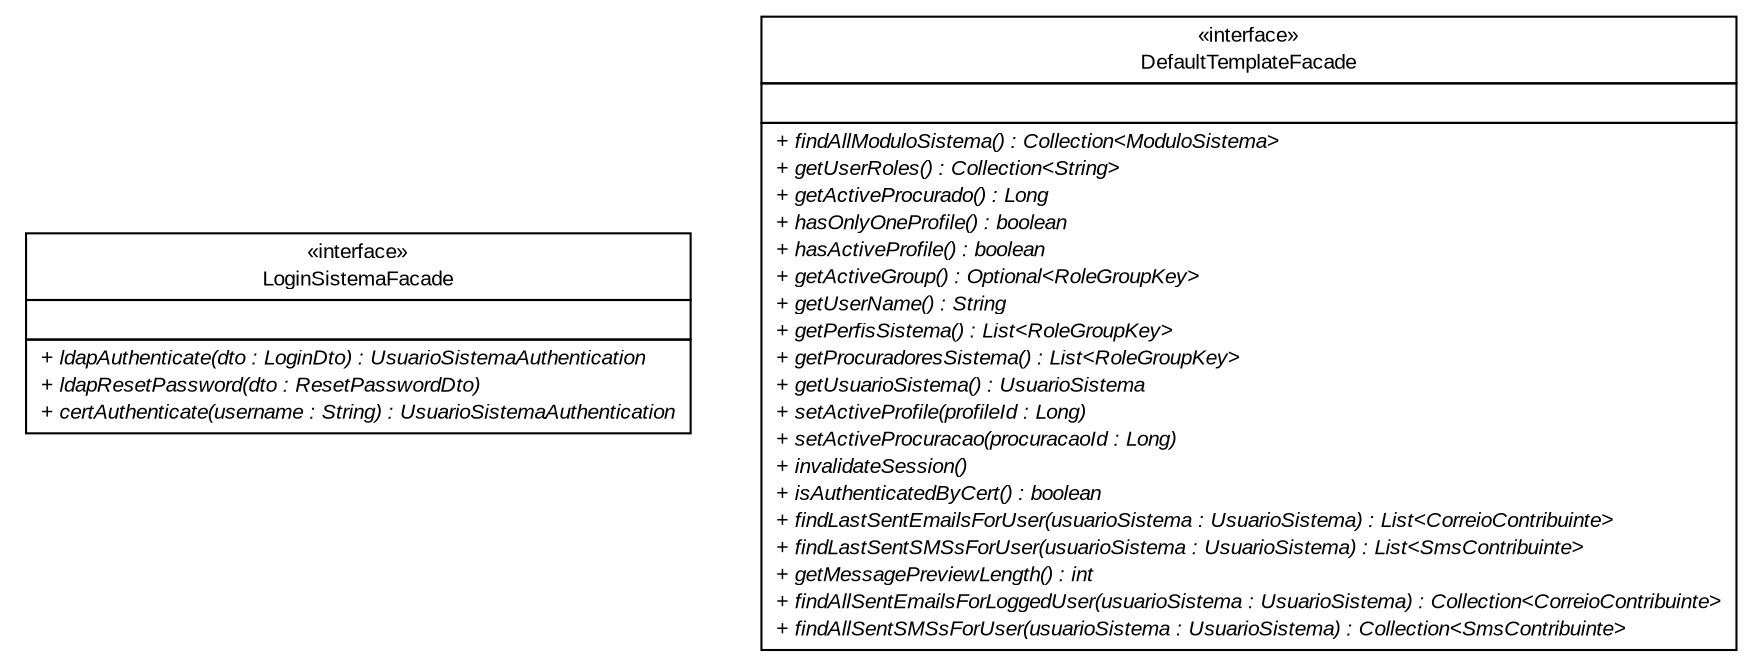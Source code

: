 #!/usr/local/bin/dot
#
# Class diagram 
# Generated by UMLGraph version R5_6 (http://www.umlgraph.org/)
#

digraph G {
	edge [fontname="arial",fontsize=10,labelfontname="arial",labelfontsize=10];
	node [fontname="arial",fontsize=10,shape=plaintext];
	nodesep=0.25;
	ranksep=0.5;
	// br.gov.to.sefaz.seg.business.authentication.facade.LoginSistemaFacade
	c92573 [label=<<table title="br.gov.to.sefaz.seg.business.authentication.facade.LoginSistemaFacade" border="0" cellborder="1" cellspacing="0" cellpadding="2" port="p" href="./LoginSistemaFacade.html">
		<tr><td><table border="0" cellspacing="0" cellpadding="1">
<tr><td align="center" balign="center"> &#171;interface&#187; </td></tr>
<tr><td align="center" balign="center"> LoginSistemaFacade </td></tr>
		</table></td></tr>
		<tr><td><table border="0" cellspacing="0" cellpadding="1">
<tr><td align="left" balign="left">  </td></tr>
		</table></td></tr>
		<tr><td><table border="0" cellspacing="0" cellpadding="1">
<tr><td align="left" balign="left"><font face="arial italic" point-size="10.0"> + ldapAuthenticate(dto : LoginDto) : UsuarioSistemaAuthentication </font></td></tr>
<tr><td align="left" balign="left"><font face="arial italic" point-size="10.0"> + ldapResetPassword(dto : ResetPasswordDto) </font></td></tr>
<tr><td align="left" balign="left"><font face="arial italic" point-size="10.0"> + certAuthenticate(username : String) : UsuarioSistemaAuthentication </font></td></tr>
		</table></td></tr>
		</table>>, URL="./LoginSistemaFacade.html", fontname="arial", fontcolor="black", fontsize=10.0];
	// br.gov.to.sefaz.seg.business.authentication.facade.DefaultTemplateFacade
	c92574 [label=<<table title="br.gov.to.sefaz.seg.business.authentication.facade.DefaultTemplateFacade" border="0" cellborder="1" cellspacing="0" cellpadding="2" port="p" href="./DefaultTemplateFacade.html">
		<tr><td><table border="0" cellspacing="0" cellpadding="1">
<tr><td align="center" balign="center"> &#171;interface&#187; </td></tr>
<tr><td align="center" balign="center"> DefaultTemplateFacade </td></tr>
		</table></td></tr>
		<tr><td><table border="0" cellspacing="0" cellpadding="1">
<tr><td align="left" balign="left">  </td></tr>
		</table></td></tr>
		<tr><td><table border="0" cellspacing="0" cellpadding="1">
<tr><td align="left" balign="left"><font face="arial italic" point-size="10.0"> + findAllModuloSistema() : Collection&lt;ModuloSistema&gt; </font></td></tr>
<tr><td align="left" balign="left"><font face="arial italic" point-size="10.0"> + getUserRoles() : Collection&lt;String&gt; </font></td></tr>
<tr><td align="left" balign="left"><font face="arial italic" point-size="10.0"> + getActiveProcurado() : Long </font></td></tr>
<tr><td align="left" balign="left"><font face="arial italic" point-size="10.0"> + hasOnlyOneProfile() : boolean </font></td></tr>
<tr><td align="left" balign="left"><font face="arial italic" point-size="10.0"> + hasActiveProfile() : boolean </font></td></tr>
<tr><td align="left" balign="left"><font face="arial italic" point-size="10.0"> + getActiveGroup() : Optional&lt;RoleGroupKey&gt; </font></td></tr>
<tr><td align="left" balign="left"><font face="arial italic" point-size="10.0"> + getUserName() : String </font></td></tr>
<tr><td align="left" balign="left"><font face="arial italic" point-size="10.0"> + getPerfisSistema() : List&lt;RoleGroupKey&gt; </font></td></tr>
<tr><td align="left" balign="left"><font face="arial italic" point-size="10.0"> + getProcuradoresSistema() : List&lt;RoleGroupKey&gt; </font></td></tr>
<tr><td align="left" balign="left"><font face="arial italic" point-size="10.0"> + getUsuarioSistema() : UsuarioSistema </font></td></tr>
<tr><td align="left" balign="left"><font face="arial italic" point-size="10.0"> + setActiveProfile(profileId : Long) </font></td></tr>
<tr><td align="left" balign="left"><font face="arial italic" point-size="10.0"> + setActiveProcuracao(procuracaoId : Long) </font></td></tr>
<tr><td align="left" balign="left"><font face="arial italic" point-size="10.0"> + invalidateSession() </font></td></tr>
<tr><td align="left" balign="left"><font face="arial italic" point-size="10.0"> + isAuthenticatedByCert() : boolean </font></td></tr>
<tr><td align="left" balign="left"><font face="arial italic" point-size="10.0"> + findLastSentEmailsForUser(usuarioSistema : UsuarioSistema) : List&lt;CorreioContribuinte&gt; </font></td></tr>
<tr><td align="left" balign="left"><font face="arial italic" point-size="10.0"> + findLastSentSMSsForUser(usuarioSistema : UsuarioSistema) : List&lt;SmsContribuinte&gt; </font></td></tr>
<tr><td align="left" balign="left"><font face="arial italic" point-size="10.0"> + getMessagePreviewLength() : int </font></td></tr>
<tr><td align="left" balign="left"><font face="arial italic" point-size="10.0"> + findAllSentEmailsForLoggedUser(usuarioSistema : UsuarioSistema) : Collection&lt;CorreioContribuinte&gt; </font></td></tr>
<tr><td align="left" balign="left"><font face="arial italic" point-size="10.0"> + findAllSentSMSsForUser(usuarioSistema : UsuarioSistema) : Collection&lt;SmsContribuinte&gt; </font></td></tr>
		</table></td></tr>
		</table>>, URL="./DefaultTemplateFacade.html", fontname="arial", fontcolor="black", fontsize=10.0];
}

